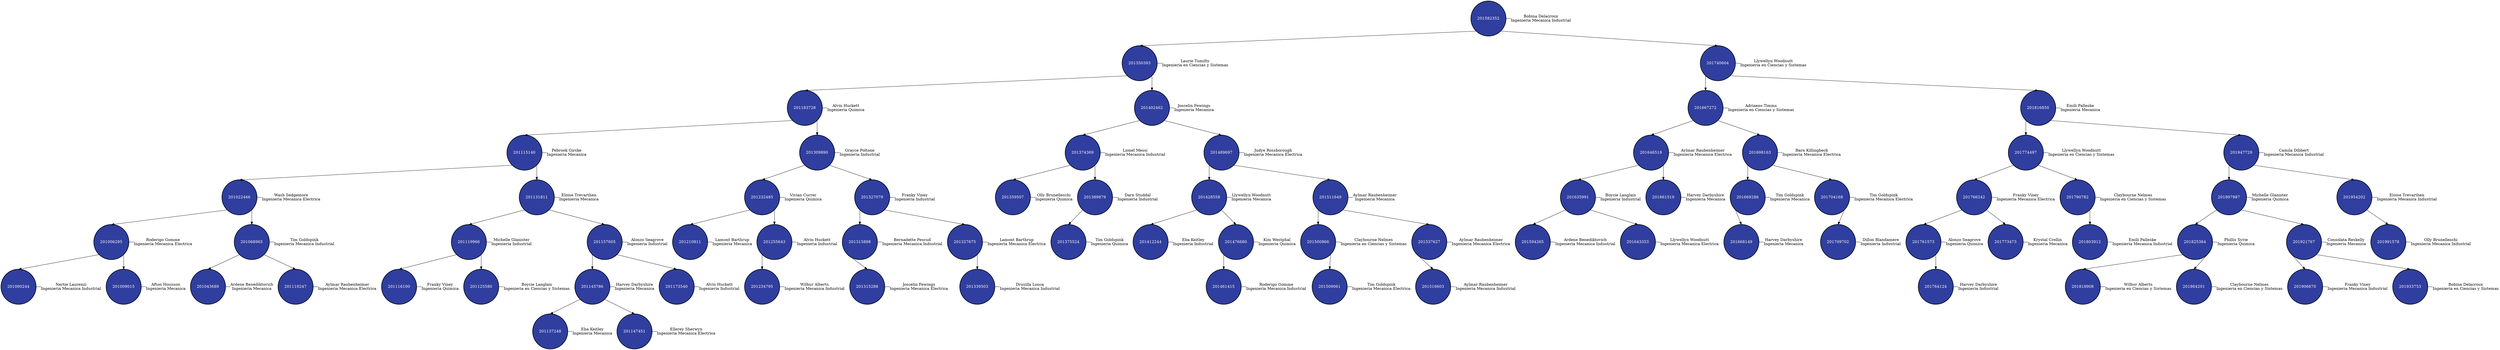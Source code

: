   
        digraph G
        {
            node[shape=circle, style=filled, fillcolor="#303F9F", fontcolor=white, color="#0A122A"];
            splines=false;
        
		n201582352 [label = "201582352" penwidth=2.5];
		n201582352 -> n201350393[tailport=sw headport=n];
		n201582352 -> n201740604[tailport=se headport=n];
		n201350393 [label = "201350393" penwidth=2.5];
		n201350393 -> n201183728[tailport=sw headport=n];
		n201350393 -> n201402462[tailport=se headport=n];
		n201183728 [label = "201183728" penwidth=2.5];
		n201183728 -> n201115140[tailport=sw headport=n];
		n201183728 -> n201309890[tailport=se headport=n];
		n201115140 [label = "201115140" penwidth=2.5];
		n201115140 -> n201022466[tailport=sw headport=n];
		n201115140 -> n201131811[tailport=se headport=n];
		n201022466 [label = "201022466" penwidth=2.5];
		n201022466 -> n201006295[tailport=sw headport=n];
		n201022466 -> n201068965[tailport=se headport=n];
		n201006295 [label = "201006295" penwidth=2.5];
		n201006295 -> n201000244[tailport=sw headport=n];
		n201006295 -> n201009015[tailport=se headport=n];
		n201000244 [label = "201000244" penwidth=2.5];
		n201009015 [label = "201009015" penwidth=2.5];
		n201068965 [label = "201068965" penwidth=2.5];
		n201068965 -> n201043689[tailport=sw headport=n];
		n201068965 -> n201110247[tailport=se headport=n];
		n201043689 [label = "201043689" penwidth=2.5];
		n201110247 [label = "201110247" penwidth=2.5];
		n201131811 [label = "201131811" penwidth=2.5];
		n201131811 -> n201119966[tailport=sw headport=n];
		n201131811 -> n201157605[tailport=se headport=n];
		n201119966 [label = "201119966" penwidth=2.5];
		n201119966 -> n201116100[tailport=sw headport=n];
		n201119966 -> n201125580[tailport=se headport=n];
		n201116100 [label = "201116100" penwidth=2.5];
		n201125580 [label = "201125580" penwidth=2.5];
		n201157605 [label = "201157605" penwidth=2.5];
		n201157605 -> n201145786[tailport=sw headport=n];
		n201157605 -> n201173540[tailport=se headport=n];
		n201145786 [label = "201145786" penwidth=2.5];
		n201145786 -> n201137248[tailport=sw headport=n];
		n201145786 -> n201147451[tailport=se headport=n];
		n201137248 [label = "201137248" penwidth=2.5];
		n201147451 [label = "201147451" penwidth=2.5];
		n201173540 [label = "201173540" penwidth=2.5];
		n201309890 [label = "201309890" penwidth=2.5];
		n201309890 -> n201232485[tailport=sw headport=n];
		n201309890 -> n201327079[tailport=se headport=n];
		n201232485 [label = "201232485" penwidth=2.5];
		n201232485 -> n201210811[tailport=sw headport=n];
		n201232485 -> n201255643[tailport=se headport=n];
		n201210811 [label = "201210811" penwidth=2.5];
		n201255643 [label = "201255643" penwidth=2.5];
		n201255643 -> n201234795[tailport=sw headport=n];
		n201234795 [label = "201234795" penwidth=2.5];
		n201327079 [label = "201327079" penwidth=2.5];
		n201327079 -> n201315898[tailport=sw headport=n];
		n201327079 -> n201327675[tailport=se headport=n];
		n201315898 [label = "201315898" penwidth=2.5];
		n201315898 -> n201315288[tailport=sw headport=n];
		n201315288 [label = "201315288" penwidth=2.5];
		n201327675 [label = "201327675" penwidth=2.5];
		n201327675 -> n201339503[tailport=se headport=n];
		n201339503 [label = "201339503" penwidth=2.5];
		n201402462 [label = "201402462" penwidth=2.5];
		n201402462 -> n201374369[tailport=sw headport=n];
		n201402462 -> n201489697[tailport=se headport=n];
		n201374369 [label = "201374369" penwidth=2.5];
		n201374369 -> n201359507[tailport=sw headport=n];
		n201374369 -> n201389879[tailport=se headport=n];
		n201359507 [label = "201359507" penwidth=2.5];
		n201389879 [label = "201389879" penwidth=2.5];
		n201389879 -> n201375524[tailport=sw headport=n];
		n201375524 [label = "201375524" penwidth=2.5];
		n201489697 [label = "201489697" penwidth=2.5];
		n201489697 -> n201428558[tailport=sw headport=n];
		n201489697 -> n201511649[tailport=se headport=n];
		n201428558 [label = "201428558" penwidth=2.5];
		n201428558 -> n201412244[tailport=sw headport=n];
		n201428558 -> n201476680[tailport=se headport=n];
		n201412244 [label = "201412244" penwidth=2.5];
		n201476680 [label = "201476680" penwidth=2.5];
		n201476680 -> n201461415[tailport=sw headport=n];
		n201461415 [label = "201461415" penwidth=2.5];
		n201511649 [label = "201511649" penwidth=2.5];
		n201511649 -> n201500866[tailport=sw headport=n];
		n201511649 -> n201537627[tailport=se headport=n];
		n201500866 [label = "201500866" penwidth=2.5];
		n201500866 -> n201509061[tailport=se headport=n];
		n201509061 [label = "201509061" penwidth=2.5];
		n201537627 [label = "201537627" penwidth=2.5];
		n201537627 -> n201516603[tailport=sw headport=n];
		n201516603 [label = "201516603" penwidth=2.5];
		n201740604 [label = "201740604" penwidth=2.5];
		n201740604 -> n201667272[tailport=sw headport=n];
		n201740604 -> n201816850[tailport=se headport=n];
		n201667272 [label = "201667272" penwidth=2.5];
		n201667272 -> n201646518[tailport=sw headport=n];
		n201667272 -> n201698163[tailport=se headport=n];
		n201646518 [label = "201646518" penwidth=2.5];
		n201646518 -> n201635991[tailport=sw headport=n];
		n201646518 -> n201661519[tailport=se headport=n];
		n201635991 [label = "201635991" penwidth=2.5];
		n201635991 -> n201594265[tailport=sw headport=n];
		n201635991 -> n201643353[tailport=se headport=n];
		n201594265 [label = "201594265" penwidth=2.5];
		n201643353 [label = "201643353" penwidth=2.5];
		n201661519 [label = "201661519" penwidth=2.5];
		n201698163 [label = "201698163" penwidth=2.5];
		n201698163 -> n201669286[tailport=sw headport=n];
		n201698163 -> n201704168[tailport=se headport=n];
		n201669286 [label = "201669286" penwidth=2.5];
		n201669286 -> n201668149[tailport=sw headport=n];
		n201668149 [label = "201668149" penwidth=2.5];
		n201704168 [label = "201704168" penwidth=2.5];
		n201704168 -> n201709702[tailport=se headport=n];
		n201709702 [label = "201709702" penwidth=2.5];
		n201816850 [label = "201816850" penwidth=2.5];
		n201816850 -> n201774497[tailport=sw headport=n];
		n201816850 -> n201947729[tailport=se headport=n];
		n201774497 [label = "201774497" penwidth=2.5];
		n201774497 -> n201766242[tailport=sw headport=n];
		n201774497 -> n201790782[tailport=se headport=n];
		n201766242 [label = "201766242" penwidth=2.5];
		n201766242 -> n201761573[tailport=sw headport=n];
		n201766242 -> n201773473[tailport=se headport=n];
		n201761573 [label = "201761573" penwidth=2.5];
		n201761573 -> n201764124[tailport=se headport=n];
		n201764124 [label = "201764124" penwidth=2.5];
		n201773473 [label = "201773473" penwidth=2.5];
		n201790782 [label = "201790782" penwidth=2.5];
		n201790782 -> n201803912[tailport=se headport=n];
		n201803912 [label = "201803912" penwidth=2.5];
		n201947729 [label = "201947729" penwidth=2.5];
		n201947729 -> n201897987[tailport=sw headport=n];
		n201947729 -> n201954202[tailport=se headport=n];
		n201897987 [label = "201897987" penwidth=2.5];
		n201897987 -> n201825364[tailport=sw headport=n];
		n201897987 -> n201921767[tailport=se headport=n];
		n201825364 [label = "201825364" penwidth=2.5];
		n201825364 -> n201818908[tailport=sw headport=n];
		n201825364 -> n201864201[tailport=se headport=n];
		n201818908 [label = "201818908" penwidth=2.5];
		n201864201 [label = "201864201" penwidth=2.5];
		n201921767 [label = "201921767" penwidth=2.5];
		n201921767 -> n201906670[tailport=sw headport=n];
		n201921767 -> n201933753[tailport=se headport=n];
		n201906670 [label = "201906670" penwidth=2.5];
		n201933753 [label = "201933753" penwidth=2.5];
		n201954202 [label = "201954202" penwidth=2.5];
		n201954202 -> n201991578[tailport=se headport=n];
		n201991578 [label = "201991578" penwidth=2.5];
		edge[dir=none];
		node[fillcolor=white, fontcolor=black];
		201000244 [shape=plain label= "Nertie Laurenzi\nIngenieria Mecanica Industrial"];
		{rank=same; n201000244; 201000244}
		n201000244 -> 201000244;
		201006295 [shape=plain label= "Roderigo Gomme\nIngenieria Mecanica Electrica"];
		{rank=same; n201006295; 201006295}
		n201006295 -> 201006295;
		201009015 [shape=plain label= "Afton Hounson\nIngenieria Mecanica"];
		{rank=same; n201009015; 201009015}
		n201009015 -> 201009015;
		201022466 [shape=plain label= "Wash Sedgemore\nIngenieria Mecanica Electrica"];
		{rank=same; n201022466; 201022466}
		n201022466 -> 201022466;
		201043689 [shape=plain label= "Ardene Benediktovich\nIngenieria Mecanica"];
		{rank=same; n201043689; 201043689}
		n201043689 -> 201043689;
		201068965 [shape=plain label= "Tim Goldspink\nIngenieria Mecanica Industrial"];
		{rank=same; n201068965; 201068965}
		n201068965 -> 201068965;
		201110247 [shape=plain label= "Aylmar Raubenheimer\nIngenieria Mecanica Electrica"];
		{rank=same; n201110247; 201110247}
		n201110247 -> 201110247;
		201115140 [shape=plain label= "Pebrook Gircke\nIngenieria Mecanica"];
		{rank=same; n201115140; 201115140}
		n201115140 -> 201115140;
		201116100 [shape=plain label= "Franky Viney\nIngenieria Quimica"];
		{rank=same; n201116100; 201116100}
		n201116100 -> 201116100;
		201119966 [shape=plain label= "Michelle Glanister\nIngenieria Industrial"];
		{rank=same; n201119966; 201119966}
		n201119966 -> 201119966;
		201125580 [shape=plain label= "Boycie Langlais\nIngenieria en Ciencias y Sistemas"];
		{rank=same; n201125580; 201125580}
		n201125580 -> 201125580;
		201131811 [shape=plain label= "Eloise Trevarthen\nIngenieria Mecanica"];
		{rank=same; n201131811; 201131811}
		n201131811 -> 201131811;
		201137248 [shape=plain label= "Eba Keitley\nIngenieria Mecanica"];
		{rank=same; n201137248; 201137248}
		n201137248 -> 201137248;
		201145786 [shape=plain label= "Harvey Darbyshire\nIngenieria Mecanica"];
		{rank=same; n201145786; 201145786}
		n201145786 -> 201145786;
		201147451 [shape=plain label= "Ellerey Sherwyn\nIngenieria Mecanica Electrica"];
		{rank=same; n201147451; 201147451}
		n201147451 -> 201147451;
		201157605 [shape=plain label= "Alonzo Seagrove\nIngenieria Industrial"];
		{rank=same; n201157605; 201157605}
		n201157605 -> 201157605;
		201173540 [shape=plain label= "Alvin Huckett\nIngenieria Industrial"];
		{rank=same; n201173540; 201173540}
		n201173540 -> 201173540;
		201183728 [shape=plain label= "Alvin Huckett\nIngenieria Quimica"];
		{rank=same; n201183728; 201183728}
		n201183728 -> 201183728;
		201210811 [shape=plain label= "Lamont Barthrup\nIngenieria Mecanica"];
		{rank=same; n201210811; 201210811}
		n201210811 -> 201210811;
		201232485 [shape=plain label= "Vivian Currer\nIngenieria Quimica"];
		{rank=same; n201232485; 201232485}
		n201232485 -> 201232485;
		201234795 [shape=plain label= "Wilbur Alberts\nIngenieria Mecanica Industrial"];
		{rank=same; n201234795; 201234795}
		n201234795 -> 201234795;
		201255643 [shape=plain label= "Alvin Huckett\nIngenieria Industrial"];
		{rank=same; n201255643; 201255643}
		n201255643 -> 201255643;
		201309890 [shape=plain label= "Grayce Poltone\nIngenieria Industrial"];
		{rank=same; n201309890; 201309890}
		n201309890 -> 201309890;
		201315288 [shape=plain label= "Joscelin Fewings\nIngenieria Mecanica Electrica"];
		{rank=same; n201315288; 201315288}
		n201315288 -> 201315288;
		201315898 [shape=plain label= "Bernadette Pescud\nIngenieria Mecanica Industrial"];
		{rank=same; n201315898; 201315898}
		n201315898 -> 201315898;
		201327079 [shape=plain label= "Franky Viney\nIngenieria Industrial"];
		{rank=same; n201327079; 201327079}
		n201327079 -> 201327079;
		201327675 [shape=plain label= "Lamont Barthrup\nIngenieria Mecanica Electrica"];
		{rank=same; n201327675; 201327675}
		n201327675 -> 201327675;
		201339503 [shape=plain label= "Drusilla Louca\nIngenieria Mecanica Industrial"];
		{rank=same; n201339503; 201339503}
		n201339503 -> 201339503;
		201350393 [shape=plain label= "Laurie Tumilty\nIngenieria en Ciencias y Sistemas"];
		{rank=same; n201350393; 201350393}
		n201350393 -> 201350393;
		201359507 [shape=plain label= "Olly Brunelleschi\nIngenieria Quimica"];
		{rank=same; n201359507; 201359507}
		n201359507 -> 201359507;
		201374369 [shape=plain label= "Lionel Messi\nIngenieria Mecanica Industrial"];
		{rank=same; n201374369; 201374369}
		n201374369 -> 201374369;
		201375524 [shape=plain label= "Tim Goldspink\nIngenieria Quimica"];
		{rank=same; n201375524; 201375524}
		n201375524 -> 201375524;
		201389879 [shape=plain label= "Darn Studdal\nIngenieria Industrial"];
		{rank=same; n201389879; 201389879}
		n201389879 -> 201389879;
		201402462 [shape=plain label= "Joscelin Fewings\nIngenieria Mecanica"];
		{rank=same; n201402462; 201402462}
		n201402462 -> 201402462;
		201412244 [shape=plain label= "Eba Keitley\nIngenieria Industrial"];
		{rank=same; n201412244; 201412244}
		n201412244 -> 201412244;
		201428558 [shape=plain label= "Llywellyn Woodnutt\nIngenieria Mecanica"];
		{rank=same; n201428558; 201428558}
		n201428558 -> 201428558;
		201461415 [shape=plain label= "Roderigo Gomme\nIngenieria Mecanica Industrial"];
		{rank=same; n201461415; 201461415}
		n201461415 -> 201461415;
		201476680 [shape=plain label= "Kim Westphal\nIngenieria Quimica"];
		{rank=same; n201476680; 201476680}
		n201476680 -> 201476680;
		201489697 [shape=plain label= "Judye Rossborough\nIngenieria Mecanica Electrica"];
		{rank=same; n201489697; 201489697}
		n201489697 -> 201489697;
		201500866 [shape=plain label= "Claybourne Nelmes\nIngenieria en Ciencias y Sistemas"];
		{rank=same; n201500866; 201500866}
		n201500866 -> 201500866;
		201509061 [shape=plain label= "Tim Goldspink\nIngenieria Mecanica Electrica"];
		{rank=same; n201509061; 201509061}
		n201509061 -> 201509061;
		201511649 [shape=plain label= "Aylmar Raubenheimer\nIngenieria Mecanica"];
		{rank=same; n201511649; 201511649}
		n201511649 -> 201511649;
		201516603 [shape=plain label= "Aylmar Raubenheimer\nIngenieria Mecanica Industrial"];
		{rank=same; n201516603; 201516603}
		n201516603 -> 201516603;
		201537627 [shape=plain label= "Aylmar Raubenheimer\nIngenieria Mecanica Electrica"];
		{rank=same; n201537627; 201537627}
		n201537627 -> 201537627;
		201582352 [shape=plain label= "Bobina Delacroux\nIngenieria Mecanica Industrial"];
		{rank=same; n201582352; 201582352}
		n201582352 -> 201582352;
		201594265 [shape=plain label= "Ardene Benediktovich\nIngenieria Mecanica Industrial"];
		{rank=same; n201594265; 201594265}
		n201594265 -> 201594265;
		201635991 [shape=plain label= "Boycie Langlais\nIngenieria Industrial"];
		{rank=same; n201635991; 201635991}
		n201635991 -> 201635991;
		201643353 [shape=plain label= "Llywellyn Woodnutt\nIngenieria Mecanica Electrica"];
		{rank=same; n201643353; 201643353}
		n201643353 -> 201643353;
		201646518 [shape=plain label= "Aylmar Raubenheimer\nIngenieria Mecanica Electrica"];
		{rank=same; n201646518; 201646518}
		n201646518 -> 201646518;
		201661519 [shape=plain label= "Harvey Darbyshire\nIngenieria Mecanica"];
		{rank=same; n201661519; 201661519}
		n201661519 -> 201661519;
		201667272 [shape=plain label= "Adriaens Timms\nIngenieria en Ciencias y Sistemas"];
		{rank=same; n201667272; 201667272}
		n201667272 -> 201667272;
		201668149 [shape=plain label= "Harvey Darbyshire\nIngenieria Mecanica"];
		{rank=same; n201668149; 201668149}
		n201668149 -> 201668149;
		201669286 [shape=plain label= "Tim Goldspink\nIngenieria Mecanica"];
		{rank=same; n201669286; 201669286}
		n201669286 -> 201669286;
		201698163 [shape=plain label= "Barn Killingbeck\nIngenieria Mecanica Electrica"];
		{rank=same; n201698163; 201698163}
		n201698163 -> 201698163;
		201704168 [shape=plain label= "Tim Goldspink\nIngenieria Mecanica Electrica"];
		{rank=same; n201704168; 201704168}
		n201704168 -> 201704168;
		201709702 [shape=plain label= "Dillon Blandamere\nIngenieria Industrial"];
		{rank=same; n201709702; 201709702}
		n201709702 -> 201709702;
		201740604 [shape=plain label= "Llywellyn Woodnutt\nIngenieria en Ciencias y Sistemas"];
		{rank=same; n201740604; 201740604}
		n201740604 -> 201740604;
		201761573 [shape=plain label= "Alonzo Seagrove\nIngenieria Quimica"];
		{rank=same; n201761573; 201761573}
		n201761573 -> 201761573;
		201764124 [shape=plain label= "Harvey Darbyshire\nIngenieria Industrial"];
		{rank=same; n201764124; 201764124}
		n201764124 -> 201764124;
		201766242 [shape=plain label= "Franky Viney\nIngenieria Mecanica Electrica"];
		{rank=same; n201766242; 201766242}
		n201766242 -> 201766242;
		201773473 [shape=plain label= "Krystal Crellin\nIngenieria Mecanica"];
		{rank=same; n201773473; 201773473}
		n201773473 -> 201773473;
		201774497 [shape=plain label= "Llywellyn Woodnutt\nIngenieria en Ciencias y Sistemas"];
		{rank=same; n201774497; 201774497}
		n201774497 -> 201774497;
		201790782 [shape=plain label= "Claybourne Nelmes\nIngenieria en Ciencias y Sistemas"];
		{rank=same; n201790782; 201790782}
		n201790782 -> 201790782;
		201803912 [shape=plain label= "Emili Palleske\nIngenieria Mecanica Industrial"];
		{rank=same; n201803912; 201803912}
		n201803912 -> 201803912;
		201816850 [shape=plain label= "Emili Palleske\nIngenieria Mecanica"];
		{rank=same; n201816850; 201816850}
		n201816850 -> 201816850;
		201818908 [shape=plain label= "Wilbur Alberts\nIngenieria en Ciencias y Sistemas"];
		{rank=same; n201818908; 201818908}
		n201818908 -> 201818908;
		201825364 [shape=plain label= "Phillis Syrie\nIngenieria Quimica"];
		{rank=same; n201825364; 201825364}
		n201825364 -> 201825364;
		201864201 [shape=plain label= "Claybourne Nelmes\nIngenieria en Ciencias y Sistemas"];
		{rank=same; n201864201; 201864201}
		n201864201 -> 201864201;
		201897987 [shape=plain label= "Michelle Glanister\nIngenieria Quimica"];
		{rank=same; n201897987; 201897987}
		n201897987 -> 201897987;
		201906670 [shape=plain label= "Franky Viney\nIngenieria Mecanica Industrial"];
		{rank=same; n201906670; 201906670}
		n201906670 -> 201906670;
		201921767 [shape=plain label= "Consolata Reskelly\nIngenieria Mecanica"];
		{rank=same; n201921767; 201921767}
		n201921767 -> 201921767;
		201933753 [shape=plain label= "Bobina Delacroux\nIngenieria en Ciencias y Sistemas"];
		{rank=same; n201933753; 201933753}
		n201933753 -> 201933753;
		201947729 [shape=plain label= "Camila Dibbert\nIngenieria Mecanica Industrial"];
		{rank=same; n201947729; 201947729}
		n201947729 -> 201947729;
		201954202 [shape=plain label= "Eloise Trevarthen\nIngenieria Mecanica Industrial"];
		{rank=same; n201954202; 201954202}
		n201954202 -> 201954202;
		201991578 [shape=plain label= "Olly Brunelleschi\nIngenieria Mecanica Industrial"];
		{rank=same; n201991578; 201991578}
		n201991578 -> 201991578;
	}